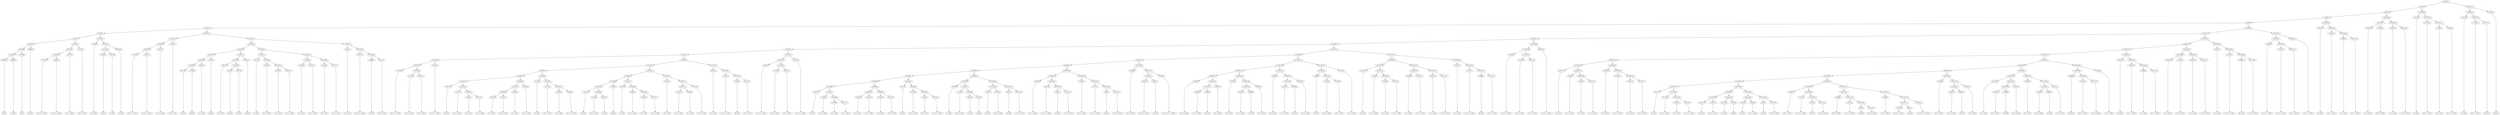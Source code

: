 digraph sample{
"L2388(0)"->"[G](0)"
"L3063(0)"->"[A  B](0)"
"L5130(10)"->"L2388(0)"
"L5130(10)"->"L3063(0)"
"L1796(0)"->"[C](0)"
"L5130(9)"->"L5130(10)"
"L5130(9)"->"L1796(0)"
"L3690(0)"->"[E  F](0)"
"L5130(8)"->"L5130(9)"
"L5130(8)"->"L3690(0)"
"L4778(0)"->"[C  D  E  F  G](0)"
"L4514(0)"->"[C  D  G  A  B](0)"
"L5130(13)"->"L4778(0)"
"L5130(13)"->"L4514(0)"
"L4227(0)"->"[F  G  A  B](0)"
"L5130(12)"->"L5130(13)"
"L5130(12)"->"L4227(0)"
"L1733(0)"->"[D  E  F  G](0)"
"L5130(11)"->"L5130(12)"
"L5130(11)"->"L1733(0)"
"L5130(7)"->"L5130(8)"
"L5130(7)"->"L5130(11)"
"L2544(0)"->"[C  E  G](0)"
"L3063(1)"->"[A  B](1)"
"L4372(0)"->"[C  E](0)"
"L5130(16)"->"L3063(1)"
"L5130(16)"->"L4372(0)"
"L3063(2)"->"[A  B](2)"
"L5130(15)"->"L5130(16)"
"L5130(15)"->"L3063(2)"
"L5130(14)"->"L2544(0)"
"L5130(14)"->"L5130(15)"
"L5130(6)"->"L5130(7)"
"L5130(6)"->"L5130(14)"
"L4778(1)"->"[C  D  E  F  G](1)"
"L4514(1)"->"[C  D  G  A  B](1)"
"L5130(20)"->"L4778(1)"
"L5130(20)"->"L4514(1)"
"L4227(1)"->"[F  G  A  B](1)"
"L5130(19)"->"L5130(20)"
"L5130(19)"->"L4227(1)"
"L1733(1)"->"[D  E  F  G](1)"
"L5130(18)"->"L5130(19)"
"L5130(18)"->"L1733(1)"
"L4372(1)"->"[C  E](1)"
"L2185(0)"->"[rest](0)"
"L5130(26)"->"L4372(1)"
"L5130(26)"->"L2185(0)"
"L4187(0)"->"[C  E  A](0)"
"L5130(25)"->"L5130(26)"
"L5130(25)"->"L4187(0)"
"L2185(1)"->"[rest](1)"
"L5130(24)"->"L5130(25)"
"L5130(24)"->"L2185(1)"
"L3397(0)"->"[C  D  F](0)"
"L2185(2)"->"[rest](2)"
"L2597(0)"->"[G  B](0)"
"L5130(29)"->"L2185(2)"
"L5130(29)"->"L2597(0)"
"L5130(28)"->"L3397(0)"
"L5130(28)"->"L5130(29)"
"L2185(3)"->"[rest](3)"
"L5130(27)"->"L5130(28)"
"L5130(27)"->"L2185(3)"
"L5130(23)"->"L5130(24)"
"L5130(23)"->"L5130(27)"
"L4372(2)"->"[C  E](2)"
"L1350(0)"->"[C  D  A  B](0)"
"L4356(0)"->"[C  F  A](0)"
"L4227(2)"->"[F  G  A  B](2)"
"L5130(33)"->"L4356(0)"
"L5130(33)"->"L4227(2)"
"L5130(32)"->"L1350(0)"
"L5130(32)"->"L5130(33)"
"L5130(31)"->"L4372(2)"
"L5130(31)"->"L5130(32)"
"L2544(1)"->"[C  E  G](1)"
"L2311(0)"->"[C  D  E  F](0)"
"L5130(35)"->"L2544(1)"
"L5130(35)"->"L2311(0)"
"L2544(2)"->"[C  E  G](2)"
"L2311(1)"->"[C  D  E  F](1)"
"L5130(36)"->"L2544(2)"
"L5130(36)"->"L2311(1)"
"L5130(34)"->"L5130(35)"
"L5130(34)"->"L5130(36)"
"L5130(30)"->"L5130(31)"
"L5130(30)"->"L5130(34)"
"L5130(22)"->"L5130(23)"
"L5130(22)"->"L5130(30)"
"L4187(1)"->"[C  E  A](1)"
"L3107(0)"->"[C  D  E  A  B](0)"
"L2996(0)"->"[D  F](0)"
"L2311(2)"->"[C  D  E  F](2)"
"L5130(39)"->"L2996(0)"
"L5130(39)"->"L2311(2)"
"L5130(38)"->"L3107(0)"
"L5130(38)"->"L5130(39)"
"L5130(37)"->"L4187(1)"
"L5130(37)"->"L5130(38)"
"L5130(21)"->"L5130(22)"
"L5130(21)"->"L5130(37)"
"L5130(17)"->"L5130(18)"
"L5130(17)"->"L5130(21)"
"L5130(5)"->"L5130(6)"
"L5130(5)"->"L5130(17)"
"L3144(0)"->"[C  D  E  G  B](0)"
"L1733(2)"->"[D  E  F  G](2)"
"L4227(3)"->"[F  G  A  B](3)"
"L5130(48)"->"L1733(2)"
"L5130(48)"->"L4227(3)"
"L5130(47)"->"L3144(0)"
"L5130(47)"->"L5130(48)"
"L4514(2)"->"[C  D  G  A  B](2)"
"L5130(46)"->"L5130(47)"
"L5130(46)"->"L4514(2)"
"L4372(3)"->"[C  E](3)"
"L1350(1)"->"[C  D  A  B](1)"
"L4356(1)"->"[C  F  A](1)"
"L4227(4)"->"[F  G  A  B](4)"
"L5130(55)"->"L4356(1)"
"L5130(55)"->"L4227(4)"
"L5130(54)"->"L1350(1)"
"L5130(54)"->"L5130(55)"
"L5130(53)"->"L4372(3)"
"L5130(53)"->"L5130(54)"
"L2544(3)"->"[C  E  G](3)"
"L2311(3)"->"[C  D  E  F](3)"
"L5130(58)"->"L2544(3)"
"L5130(58)"->"L2311(3)"
"L2544(4)"->"[C  E  G](4)"
"L5130(57)"->"L5130(58)"
"L5130(57)"->"L2544(4)"
"L2311(4)"->"[C  D  E  F](4)"
"L5130(56)"->"L5130(57)"
"L5130(56)"->"L2311(4)"
"L5130(52)"->"L5130(53)"
"L5130(52)"->"L5130(56)"
"L2172(0)"->"[F  A](0)"
"L1733(3)"->"[D  E  F  G](3)"
"L3109(0)"->"[D  F  G](0)"
"L3144(1)"->"[C  D  E  G  B](1)"
"L5130(61)"->"L3109(0)"
"L5130(61)"->"L3144(1)"
"L5130(60)"->"L1733(3)"
"L5130(60)"->"L5130(61)"
"L5130(59)"->"L2172(0)"
"L5130(59)"->"L5130(60)"
"L5130(51)"->"L5130(52)"
"L5130(51)"->"L5130(59)"
"L4372(4)"->"[C  E](4)"
"L1733(4)"->"[D  E  F  G](4)"
"L4372(5)"->"[C  E](5)"
"L5130(66)"->"L1733(4)"
"L5130(66)"->"L4372(5)"
"L5130(65)"->"L4372(4)"
"L5130(65)"->"L5130(66)"
"L2185(4)"->"[rest](4)"
"L5130(64)"->"L5130(65)"
"L5130(64)"->"L2185(4)"
"L4372(6)"->"[C  E](6)"
"L1350(2)"->"[C  D  A  B](2)"
"L4356(2)"->"[C  F  A](2)"
"L4227(5)"->"[F  G  A  B](5)"
"L5130(69)"->"L4356(2)"
"L5130(69)"->"L4227(5)"
"L5130(68)"->"L1350(2)"
"L5130(68)"->"L5130(69)"
"L5130(67)"->"L4372(6)"
"L5130(67)"->"L5130(68)"
"L5130(63)"->"L5130(64)"
"L5130(63)"->"L5130(67)"
"L2544(5)"->"[C  E  G](5)"
"L2311(5)"->"[C  D  E  F](5)"
"L2544(6)"->"[C  E  G](6)"
"L5130(72)"->"L2311(5)"
"L5130(72)"->"L2544(6)"
"L2311(6)"->"[C  D  E  F](6)"
"L5130(71)"->"L5130(72)"
"L5130(71)"->"L2311(6)"
"L5130(70)"->"L2544(5)"
"L5130(70)"->"L5130(71)"
"L5130(62)"->"L5130(63)"
"L5130(62)"->"L5130(70)"
"L5130(50)"->"L5130(51)"
"L5130(50)"->"L5130(62)"
"L4187(2)"->"[C  E  A](2)"
"L3107(1)"->"[C  D  E  A  B](1)"
"L2996(1)"->"[D  F](1)"
"L2311(7)"->"[C  D  E  F](7)"
"L5130(75)"->"L2996(1)"
"L5130(75)"->"L2311(7)"
"L5130(74)"->"L3107(1)"
"L5130(74)"->"L5130(75)"
"L5130(73)"->"L4187(2)"
"L5130(73)"->"L5130(74)"
"L5130(49)"->"L5130(50)"
"L5130(49)"->"L5130(73)"
"L5130(45)"->"L5130(46)"
"L5130(45)"->"L5130(49)"
"L3144(2)"->"[C  D  E  G  B](2)"
"L1733(5)"->"[D  E  F  G](5)"
"L4227(6)"->"[F  G  A  B](6)"
"L5130(78)"->"L1733(5)"
"L5130(78)"->"L4227(6)"
"L5130(77)"->"L3144(2)"
"L5130(77)"->"L5130(78)"
"L4514(3)"->"[C  D  G  A  B](3)"
"L5130(76)"->"L5130(77)"
"L5130(76)"->"L4514(3)"
"L5130(44)"->"L5130(45)"
"L5130(44)"->"L5130(76)"
"L4372(7)"->"[C  E](7)"
"L1350(3)"->"[C  D  A  B](3)"
"L4356(3)"->"[C  F  A](3)"
"L4227(7)"->"[F  G  A  B](7)"
"L5130(88)"->"L4356(3)"
"L5130(88)"->"L4227(7)"
"L5130(87)"->"L1350(3)"
"L5130(87)"->"L5130(88)"
"L5130(86)"->"L4372(7)"
"L5130(86)"->"L5130(87)"
"L2544(7)"->"[C  E  G](7)"
"L2311(8)"->"[C  D  E  F](8)"
"L5130(90)"->"L2544(7)"
"L5130(90)"->"L2311(8)"
"L2544(8)"->"[C  E  G](8)"
"L2311(9)"->"[C  D  E  F](9)"
"L5130(91)"->"L2544(8)"
"L5130(91)"->"L2311(9)"
"L5130(89)"->"L5130(90)"
"L5130(89)"->"L5130(91)"
"L5130(85)"->"L5130(86)"
"L5130(85)"->"L5130(89)"
"L2172(1)"->"[F  A](1)"
"L1733(6)"->"[D  E  F  G](6)"
"L3109(1)"->"[D  F  G](1)"
"L3144(3)"->"[C  D  E  G  B](3)"
"L5130(94)"->"L3109(1)"
"L5130(94)"->"L3144(3)"
"L5130(93)"->"L1733(6)"
"L5130(93)"->"L5130(94)"
"L5130(92)"->"L2172(1)"
"L5130(92)"->"L5130(93)"
"L5130(84)"->"L5130(85)"
"L5130(84)"->"L5130(92)"
"L4372(8)"->"[C  E](8)"
"L1733(7)"->"[D  E  F  G](7)"
"L4372(9)"->"[C  E](9)"
"L2185(5)"->"[rest](5)"
"L5130(98)"->"L4372(9)"
"L5130(98)"->"L2185(5)"
"L5130(97)"->"L1733(7)"
"L5130(97)"->"L5130(98)"
"L5130(96)"->"L4372(8)"
"L5130(96)"->"L5130(97)"
"L2597(1)"->"[G  B](1)"
"L1350(4)"->"[C  D  A  B](4)"
"L5130(100)"->"L2597(1)"
"L5130(100)"->"L1350(4)"
"L641(0)"->"[D  B](0)"
"L2311(10)"->"[C  D  E  F](10)"
"L5130(101)"->"L641(0)"
"L5130(101)"->"L2311(10)"
"L5130(99)"->"L5130(100)"
"L5130(99)"->"L5130(101)"
"L5130(95)"->"L5130(96)"
"L5130(95)"->"L5130(99)"
"L5130(83)"->"L5130(84)"
"L5130(83)"->"L5130(95)"
"L3269(0)"->"[D  F  G  B](0)"
"L3211(0)"->"[C  D  F  A  B](0)"
"L641(1)"->"[D  B](1)"
"L2311(11)"->"[C  D  E  F](11)"
"L5130(105)"->"L641(1)"
"L5130(105)"->"L2311(11)"
"L5130(104)"->"L3211(0)"
"L5130(104)"->"L5130(105)"
"L5130(103)"->"L3269(0)"
"L5130(103)"->"L5130(104)"
"L3269(1)"->"[D  F  G  B](1)"
"L3211(1)"->"[C  D  F  A  B](1)"
"L641(2)"->"[D  B](2)"
"L2311(12)"->"[C  D  E  F](12)"
"L5130(108)"->"L641(2)"
"L5130(108)"->"L2311(12)"
"L5130(107)"->"L3211(1)"
"L5130(107)"->"L5130(108)"
"L5130(106)"->"L3269(1)"
"L5130(106)"->"L5130(107)"
"L5130(102)"->"L5130(103)"
"L5130(102)"->"L5130(106)"
"L5130(82)"->"L5130(83)"
"L5130(82)"->"L5130(102)"
"L3269(2)"->"[D  F  G  B](2)"
"L3107(2)"->"[C  D  E  A  B](2)"
"L641(3)"->"[D  B](3)"
"L5130(111)"->"L3107(2)"
"L5130(111)"->"L641(3)"
"L4353(0)"->"[C  D  E  F  G  A  B](0)"
"L5130(110)"->"L5130(111)"
"L5130(110)"->"L4353(0)"
"L5130(109)"->"L3269(2)"
"L5130(109)"->"L5130(110)"
"L5130(81)"->"L5130(82)"
"L5130(81)"->"L5130(109)"
"L3269(3)"->"[D  F  G  B](3)"
"L2907(0)"->"[C  D  E  B](0)"
"L2996(2)"->"[D  F](2)"
"L5130(117)"->"L2907(0)"
"L5130(117)"->"L2996(2)"
"L2818(0)"->"[D  F  Gis](0)"
"L5130(116)"->"L5130(117)"
"L5130(116)"->"L2818(0)"
"L5130(115)"->"L3269(3)"
"L5130(115)"->"L5130(116)"
"L3109(2)"->"[D  F  G](2)"
"L2907(1)"->"[C  D  E  B](1)"
"L2996(3)"->"[D  F](3)"
"L5130(120)"->"L2907(1)"
"L5130(120)"->"L2996(3)"
"L2818(1)"->"[D  F  Gis](1)"
"L5130(119)"->"L5130(120)"
"L5130(119)"->"L2818(1)"
"L5130(118)"->"L3109(2)"
"L5130(118)"->"L5130(119)"
"L5130(114)"->"L5130(115)"
"L5130(114)"->"L5130(118)"
"L3109(3)"->"[D  F  G](3)"
"L2907(2)"->"[C  D  E  B](2)"
"L2996(4)"->"[D  F](4)"
"L5130(123)"->"L2907(2)"
"L5130(123)"->"L2996(4)"
"L2907(3)"->"[C  D  E  B](3)"
"L5130(122)"->"L5130(123)"
"L5130(122)"->"L2907(3)"
"L5130(121)"->"L3109(3)"
"L5130(121)"->"L5130(122)"
"L5130(113)"->"L5130(114)"
"L5130(113)"->"L5130(121)"
"L2996(5)"->"[D  F](5)"
"L1733(8)"->"[D  E  F  G](8)"
"L4227(8)"->"[F  G  A  B](8)"
"L5130(126)"->"L1733(8)"
"L5130(126)"->"L4227(8)"
"L5130(125)"->"L2996(5)"
"L5130(125)"->"L5130(126)"
"L1350(5)"->"[C  D  A  B](5)"
"L5130(124)"->"L5130(125)"
"L5130(124)"->"L1350(5)"
"L5130(112)"->"L5130(113)"
"L5130(112)"->"L5130(124)"
"L5130(80)"->"L5130(81)"
"L5130(80)"->"L5130(112)"
"L4372(10)"->"[C  E](10)"
"L1350(6)"->"[C  D  A  B](6)"
"L4356(4)"->"[C  F  A](4)"
"L4227(9)"->"[F  G  A  B](9)"
"L5130(131)"->"L4356(4)"
"L5130(131)"->"L4227(9)"
"L5130(130)"->"L1350(6)"
"L5130(130)"->"L5130(131)"
"L5130(129)"->"L4372(10)"
"L5130(129)"->"L5130(130)"
"L2544(9)"->"[C  E  G](9)"
"L2311(13)"->"[C  D  E  F](13)"
"L5130(133)"->"L2544(9)"
"L5130(133)"->"L2311(13)"
"L2544(10)"->"[C  E  G](10)"
"L2311(14)"->"[C  D  E  F](14)"
"L5130(134)"->"L2544(10)"
"L5130(134)"->"L2311(14)"
"L5130(132)"->"L5130(133)"
"L5130(132)"->"L5130(134)"
"L5130(128)"->"L5130(129)"
"L5130(128)"->"L5130(132)"
"L4187(3)"->"[C  E  A](3)"
"L3107(3)"->"[C  D  E  A  B](3)"
"L2996(6)"->"[D  F](6)"
"L2311(15)"->"[C  D  E  F](15)"
"L5130(137)"->"L2996(6)"
"L5130(137)"->"L2311(15)"
"L5130(136)"->"L3107(3)"
"L5130(136)"->"L5130(137)"
"L5130(135)"->"L4187(3)"
"L5130(135)"->"L5130(136)"
"L5130(127)"->"L5130(128)"
"L5130(127)"->"L5130(135)"
"L5130(79)"->"L5130(80)"
"L5130(79)"->"L5130(127)"
"L5130(43)"->"L5130(44)"
"L5130(43)"->"L5130(79)"
"L3144(4)"->"[C  D  E  G  B](4)"
"L1733(9)"->"[D  E  F  G](9)"
"L4227(10)"->"[F  G  A  B](10)"
"L5130(140)"->"L1733(9)"
"L5130(140)"->"L4227(10)"
"L5130(139)"->"L3144(4)"
"L5130(139)"->"L5130(140)"
"L4514(4)"->"[C  D  G  A  B](4)"
"L5130(138)"->"L5130(139)"
"L5130(138)"->"L4514(4)"
"L5130(42)"->"L5130(43)"
"L5130(42)"->"L5130(138)"
"L4372(11)"->"[C  E](11)"
"L1350(7)"->"[C  D  A  B](7)"
"L4356(5)"->"[C  F  A](5)"
"L4227(11)"->"[F  G  A  B](11)"
"L5130(148)"->"L4356(5)"
"L5130(148)"->"L4227(11)"
"L5130(147)"->"L1350(7)"
"L5130(147)"->"L5130(148)"
"L5130(146)"->"L4372(11)"
"L5130(146)"->"L5130(147)"
"L2544(11)"->"[C  E  G](11)"
"L2311(16)"->"[C  D  E  F](16)"
"L2544(12)"->"[C  E  G](12)"
"L2311(17)"->"[C  D  E  F](17)"
"L5130(151)"->"L2544(12)"
"L5130(151)"->"L2311(17)"
"L5130(150)"->"L2311(16)"
"L5130(150)"->"L5130(151)"
"L5130(149)"->"L2544(11)"
"L5130(149)"->"L5130(150)"
"L5130(145)"->"L5130(146)"
"L5130(145)"->"L5130(149)"
"L2172(2)"->"[F  A](2)"
"L1733(10)"->"[D  E  F  G](10)"
"L3109(4)"->"[D  F  G](4)"
"L3144(5)"->"[C  D  E  G  B](5)"
"L5130(159)"->"L3109(4)"
"L5130(159)"->"L3144(5)"
"L5130(158)"->"L1733(10)"
"L5130(158)"->"L5130(159)"
"L5130(157)"->"L2172(2)"
"L5130(157)"->"L5130(158)"
"L4372(12)"->"[C  E](12)"
"L1733(11)"->"[D  E  F  G](11)"
"L5130(162)"->"L4372(12)"
"L5130(162)"->"L1733(11)"
"L4372(13)"->"[C  E](13)"
"L2185(6)"->"[rest](6)"
"L5130(163)"->"L4372(13)"
"L5130(163)"->"L2185(6)"
"L5130(161)"->"L5130(162)"
"L5130(161)"->"L5130(163)"
"L2597(2)"->"[G  B](2)"
"L1350(8)"->"[C  D  A  B](8)"
"L5130(165)"->"L2597(2)"
"L5130(165)"->"L1350(8)"
"L641(4)"->"[D  B](4)"
"L2311(18)"->"[C  D  E  F](18)"
"L5130(166)"->"L641(4)"
"L5130(166)"->"L2311(18)"
"L5130(164)"->"L5130(165)"
"L5130(164)"->"L5130(166)"
"L5130(160)"->"L5130(161)"
"L5130(160)"->"L5130(164)"
"L5130(156)"->"L5130(157)"
"L5130(156)"->"L5130(160)"
"L3269(4)"->"[D  F  G  B](4)"
"L3211(2)"->"[C  D  F  A  B](2)"
"L641(5)"->"[D  B](5)"
"L2311(19)"->"[C  D  E  F](19)"
"L5130(170)"->"L641(5)"
"L5130(170)"->"L2311(19)"
"L5130(169)"->"L3211(2)"
"L5130(169)"->"L5130(170)"
"L5130(168)"->"L3269(4)"
"L5130(168)"->"L5130(169)"
"L3269(5)"->"[D  F  G  B](5)"
"L3211(3)"->"[C  D  F  A  B](3)"
"L641(6)"->"[D  B](6)"
"L2311(20)"->"[C  D  E  F](20)"
"L5130(174)"->"L641(6)"
"L5130(174)"->"L2311(20)"
"L5130(173)"->"L3211(3)"
"L5130(173)"->"L5130(174)"
"L5130(172)"->"L3269(5)"
"L5130(172)"->"L5130(173)"
"L3269(6)"->"[D  F  G  B](6)"
"L3107(4)"->"[C  D  E  A  B](4)"
"L641(7)"->"[D  B](7)"
"L5130(177)"->"L3107(4)"
"L5130(177)"->"L641(7)"
"L4353(1)"->"[C  D  E  F  G  A  B](1)"
"L5130(176)"->"L5130(177)"
"L5130(176)"->"L4353(1)"
"L5130(175)"->"L3269(6)"
"L5130(175)"->"L5130(176)"
"L5130(171)"->"L5130(172)"
"L5130(171)"->"L5130(175)"
"L5130(167)"->"L5130(168)"
"L5130(167)"->"L5130(171)"
"L5130(155)"->"L5130(156)"
"L5130(155)"->"L5130(167)"
"L3269(7)"->"[D  F  G  B](7)"
"L2907(4)"->"[C  D  E  B](4)"
"L2996(7)"->"[D  F](7)"
"L5130(180)"->"L2907(4)"
"L5130(180)"->"L2996(7)"
"L2818(2)"->"[D  F  Gis](2)"
"L5130(179)"->"L5130(180)"
"L5130(179)"->"L2818(2)"
"L5130(178)"->"L3269(7)"
"L5130(178)"->"L5130(179)"
"L5130(154)"->"L5130(155)"
"L5130(154)"->"L5130(178)"
"L3109(5)"->"[D  F  G](5)"
"L2907(5)"->"[C  D  E  B](5)"
"L2996(8)"->"[D  F](8)"
"L5130(184)"->"L2907(5)"
"L5130(184)"->"L2996(8)"
"L2818(3)"->"[D  F  Gis](3)"
"L5130(183)"->"L5130(184)"
"L5130(183)"->"L2818(3)"
"L5130(182)"->"L3109(5)"
"L5130(182)"->"L5130(183)"
"L3109(6)"->"[D  F  G](6)"
"L2907(6)"->"[C  D  E  B](6)"
"L2996(9)"->"[D  F](9)"
"L5130(187)"->"L2907(6)"
"L5130(187)"->"L2996(9)"
"L2907(7)"->"[C  D  E  B](7)"
"L5130(186)"->"L5130(187)"
"L5130(186)"->"L2907(7)"
"L5130(185)"->"L3109(6)"
"L5130(185)"->"L5130(186)"
"L5130(181)"->"L5130(182)"
"L5130(181)"->"L5130(185)"
"L5130(153)"->"L5130(154)"
"L5130(153)"->"L5130(181)"
"L2996(10)"->"[D  F](10)"
"L1733(12)"->"[D  E  F  G](12)"
"L4227(12)"->"[F  G  A  B](12)"
"L5130(190)"->"L1733(12)"
"L5130(190)"->"L4227(12)"
"L5130(189)"->"L2996(10)"
"L5130(189)"->"L5130(190)"
"L1350(9)"->"[C  D  A  B](9)"
"L5130(188)"->"L5130(189)"
"L5130(188)"->"L1350(9)"
"L5130(152)"->"L5130(153)"
"L5130(152)"->"L5130(188)"
"L5130(144)"->"L5130(145)"
"L5130(144)"->"L5130(152)"
"L4372(14)"->"[C  E](14)"
"L1350(10)"->"[C  D  A  B](10)"
"L4356(6)"->"[C  F  A](6)"
"L4227(13)"->"[F  G  A  B](13)"
"L5130(193)"->"L4356(6)"
"L5130(193)"->"L4227(13)"
"L5130(192)"->"L1350(10)"
"L5130(192)"->"L5130(193)"
"L5130(191)"->"L4372(14)"
"L5130(191)"->"L5130(192)"
"L5130(143)"->"L5130(144)"
"L5130(143)"->"L5130(191)"
"L2544(13)"->"[C  E  G](13)"
"L2311(21)"->"[C  D  E  F](21)"
"L5130(195)"->"L2544(13)"
"L5130(195)"->"L2311(21)"
"L2544(14)"->"[C  E  G](14)"
"L2311(22)"->"[C  D  E  F](22)"
"L5130(196)"->"L2544(14)"
"L5130(196)"->"L2311(22)"
"L5130(194)"->"L5130(195)"
"L5130(194)"->"L5130(196)"
"L5130(142)"->"L5130(143)"
"L5130(142)"->"L5130(194)"
"L4187(4)"->"[C  E  A](4)"
"L3107(5)"->"[C  D  E  A  B](5)"
"L2996(11)"->"[D  F](11)"
"L2311(23)"->"[C  D  E  F](23)"
"L5130(199)"->"L2996(11)"
"L5130(199)"->"L2311(23)"
"L5130(198)"->"L3107(5)"
"L5130(198)"->"L5130(199)"
"L5130(197)"->"L4187(4)"
"L5130(197)"->"L5130(198)"
"L5130(141)"->"L5130(142)"
"L5130(141)"->"L5130(197)"
"L5130(41)"->"L5130(42)"
"L5130(41)"->"L5130(141)"
"L3144(6)"->"[C  D  E  G  B](6)"
"L1733(13)"->"[D  E  F  G](13)"
"L4227(14)"->"[F  G  A  B](14)"
"L5130(202)"->"L1733(13)"
"L5130(202)"->"L4227(14)"
"L5130(201)"->"L3144(6)"
"L5130(201)"->"L5130(202)"
"L4514(5)"->"[C  D  G  A  B](5)"
"L5130(200)"->"L5130(201)"
"L5130(200)"->"L4514(5)"
"L5130(40)"->"L5130(41)"
"L5130(40)"->"L5130(200)"
"L5130(4)"->"L5130(5)"
"L5130(4)"->"L5130(40)"
"L4372(15)"->"[C  E](15)"
"L1350(11)"->"[C  D  A  B](11)"
"L4356(7)"->"[C  F  A](7)"
"L4227(15)"->"[F  G  A  B](15)"
"L5130(205)"->"L4356(7)"
"L5130(205)"->"L4227(15)"
"L5130(204)"->"L1350(11)"
"L5130(204)"->"L5130(205)"
"L5130(203)"->"L4372(15)"
"L5130(203)"->"L5130(204)"
"L5130(3)"->"L5130(4)"
"L5130(3)"->"L5130(203)"
"L2544(15)"->"[C  E  G](15)"
"L2311(24)"->"[C  D  E  F](24)"
"L5130(207)"->"L2544(15)"
"L5130(207)"->"L2311(24)"
"L2544(16)"->"[C  E  G](16)"
"L2311(25)"->"[C  D  E  F](25)"
"L5130(208)"->"L2544(16)"
"L5130(208)"->"L2311(25)"
"L5130(206)"->"L5130(207)"
"L5130(206)"->"L5130(208)"
"L5130(2)"->"L5130(3)"
"L5130(2)"->"L5130(206)"
"L2172(3)"->"[F  A](3)"
"L1733(14)"->"[D  E  F  G](14)"
"L3109(7)"->"[D  F  G](7)"
"L3144(7)"->"[C  D  E  G  B](7)"
"L5130(211)"->"L3109(7)"
"L5130(211)"->"L3144(7)"
"L5130(210)"->"L1733(14)"
"L5130(210)"->"L5130(211)"
"L5130(209)"->"L2172(3)"
"L5130(209)"->"L5130(210)"
"L5130(1)"->"L5130(2)"
"L5130(1)"->"L5130(209)"
"L4372(16)"->"[C  E](16)"
"L1733(15)"->"[D  E  F  G](15)"
"L4372(17)"->"[C  E](17)"
"L5130(214)"->"L1733(15)"
"L5130(214)"->"L4372(17)"
"L5130(213)"->"L4372(16)"
"L5130(213)"->"L5130(214)"
"L2185(7)"->"[rest](7)"
"L5130(212)"->"L5130(213)"
"L5130(212)"->"L2185(7)"
"L5130(0)"->"L5130(1)"
"L5130(0)"->"L5130(212)"
{rank = min; "L5130(0)"}
{rank = same; "L5130(1)"; "L5130(212)";}
{rank = same; "L5130(2)"; "L5130(209)"; "L5130(213)"; "L2185(7)";}
{rank = same; "L5130(3)"; "L5130(206)"; "L2172(3)"; "L5130(210)"; "L4372(16)"; "L5130(214)";}
{rank = same; "L5130(4)"; "L5130(203)"; "L5130(207)"; "L5130(208)"; "L1733(14)"; "L5130(211)"; "L1733(15)"; "L4372(17)";}
{rank = same; "L5130(5)"; "L5130(40)"; "L4372(15)"; "L5130(204)"; "L2544(15)"; "L2311(24)"; "L2544(16)"; "L2311(25)"; "L3109(7)"; "L3144(7)";}
{rank = same; "L5130(6)"; "L5130(17)"; "L5130(41)"; "L5130(200)"; "L1350(11)"; "L5130(205)";}
{rank = same; "L5130(7)"; "L5130(14)"; "L5130(18)"; "L5130(21)"; "L5130(42)"; "L5130(141)"; "L5130(201)"; "L4514(5)"; "L4356(7)"; "L4227(15)";}
{rank = same; "L5130(8)"; "L5130(11)"; "L2544(0)"; "L5130(15)"; "L5130(19)"; "L1733(1)"; "L5130(22)"; "L5130(37)"; "L5130(43)"; "L5130(138)"; "L5130(142)"; "L5130(197)"; "L3144(6)"; "L5130(202)";}
{rank = same; "L5130(9)"; "L3690(0)"; "L5130(12)"; "L1733(0)"; "L5130(16)"; "L3063(2)"; "L5130(20)"; "L4227(1)"; "L5130(23)"; "L5130(30)"; "L4187(1)"; "L5130(38)"; "L5130(44)"; "L5130(79)"; "L5130(139)"; "L4514(4)"; "L5130(143)"; "L5130(194)"; "L4187(4)"; "L5130(198)"; "L1733(13)"; "L4227(14)";}
{rank = same; "L5130(10)"; "L1796(0)"; "L5130(13)"; "L4227(0)"; "L3063(1)"; "L4372(0)"; "L4778(1)"; "L4514(1)"; "L5130(24)"; "L5130(27)"; "L5130(31)"; "L5130(34)"; "L3107(0)"; "L5130(39)"; "L5130(45)"; "L5130(76)"; "L5130(80)"; "L5130(127)"; "L3144(4)"; "L5130(140)"; "L5130(144)"; "L5130(191)"; "L5130(195)"; "L5130(196)"; "L3107(5)"; "L5130(199)";}
{rank = same; "L2388(0)"; "L3063(0)"; "L4778(0)"; "L4514(0)"; "L5130(25)"; "L2185(1)"; "L5130(28)"; "L2185(3)"; "L4372(2)"; "L5130(32)"; "L5130(35)"; "L5130(36)"; "L2996(0)"; "L2311(2)"; "L5130(46)"; "L5130(49)"; "L5130(77)"; "L4514(3)"; "L5130(81)"; "L5130(112)"; "L5130(128)"; "L5130(135)"; "L1733(9)"; "L4227(10)"; "L5130(145)"; "L5130(152)"; "L4372(14)"; "L5130(192)"; "L2544(13)"; "L2311(21)"; "L2544(14)"; "L2311(22)"; "L2996(11)"; "L2311(23)";}
{rank = same; "L5130(26)"; "L4187(0)"; "L3397(0)"; "L5130(29)"; "L1350(0)"; "L5130(33)"; "L2544(1)"; "L2311(0)"; "L2544(2)"; "L2311(1)"; "L5130(47)"; "L4514(2)"; "L5130(50)"; "L5130(73)"; "L3144(2)"; "L5130(78)"; "L5130(82)"; "L5130(109)"; "L5130(113)"; "L5130(124)"; "L5130(129)"; "L5130(132)"; "L4187(3)"; "L5130(136)"; "L5130(146)"; "L5130(149)"; "L5130(153)"; "L5130(188)"; "L1350(10)"; "L5130(193)";}
{rank = same; "L4372(1)"; "L2185(0)"; "L2185(2)"; "L2597(0)"; "L4356(0)"; "L4227(2)"; "L3144(0)"; "L5130(48)"; "L5130(51)"; "L5130(62)"; "L4187(2)"; "L5130(74)"; "L1733(5)"; "L4227(6)"; "L5130(83)"; "L5130(102)"; "L3269(2)"; "L5130(110)"; "L5130(114)"; "L5130(121)"; "L5130(125)"; "L1350(5)"; "L4372(10)"; "L5130(130)"; "L5130(133)"; "L5130(134)"; "L3107(3)"; "L5130(137)"; "L4372(11)"; "L5130(147)"; "L2544(11)"; "L5130(150)"; "L5130(154)"; "L5130(181)"; "L5130(189)"; "L1350(9)"; "L4356(6)"; "L4227(13)";}
{rank = same; "L1733(2)"; "L4227(3)"; "L5130(52)"; "L5130(59)"; "L5130(63)"; "L5130(70)"; "L3107(1)"; "L5130(75)"; "L5130(84)"; "L5130(95)"; "L5130(103)"; "L5130(106)"; "L5130(111)"; "L4353(0)"; "L5130(115)"; "L5130(118)"; "L3109(3)"; "L5130(122)"; "L2996(5)"; "L5130(126)"; "L1350(6)"; "L5130(131)"; "L2544(9)"; "L2311(13)"; "L2544(10)"; "L2311(14)"; "L2996(6)"; "L2311(15)"; "L1350(7)"; "L5130(148)"; "L2311(16)"; "L5130(151)"; "L5130(155)"; "L5130(178)"; "L5130(182)"; "L5130(185)"; "L2996(10)"; "L5130(190)";}
{rank = same; "L5130(53)"; "L5130(56)"; "L2172(0)"; "L5130(60)"; "L5130(64)"; "L5130(67)"; "L2544(5)"; "L5130(71)"; "L2996(1)"; "L2311(7)"; "L5130(85)"; "L5130(92)"; "L5130(96)"; "L5130(99)"; "L3269(0)"; "L5130(104)"; "L3269(1)"; "L5130(107)"; "L3107(2)"; "L641(3)"; "L3269(3)"; "L5130(116)"; "L3109(2)"; "L5130(119)"; "L5130(123)"; "L2907(3)"; "L1733(8)"; "L4227(8)"; "L4356(4)"; "L4227(9)"; "L4356(5)"; "L4227(11)"; "L2544(12)"; "L2311(17)"; "L5130(156)"; "L5130(167)"; "L3269(7)"; "L5130(179)"; "L3109(5)"; "L5130(183)"; "L3109(6)"; "L5130(186)"; "L1733(12)"; "L4227(12)";}
{rank = same; "L4372(3)"; "L5130(54)"; "L5130(57)"; "L2311(4)"; "L1733(3)"; "L5130(61)"; "L5130(65)"; "L2185(4)"; "L4372(6)"; "L5130(68)"; "L5130(72)"; "L2311(6)"; "L5130(86)"; "L5130(89)"; "L2172(1)"; "L5130(93)"; "L4372(8)"; "L5130(97)"; "L5130(100)"; "L5130(101)"; "L3211(0)"; "L5130(105)"; "L3211(1)"; "L5130(108)"; "L5130(117)"; "L2818(0)"; "L5130(120)"; "L2818(1)"; "L2907(2)"; "L2996(4)"; "L5130(157)"; "L5130(160)"; "L5130(168)"; "L5130(171)"; "L5130(180)"; "L2818(2)"; "L5130(184)"; "L2818(3)"; "L5130(187)"; "L2907(7)";}
{rank = same; "L1350(1)"; "L5130(55)"; "L5130(58)"; "L2544(4)"; "L3109(0)"; "L3144(1)"; "L4372(4)"; "L5130(66)"; "L1350(2)"; "L5130(69)"; "L2311(5)"; "L2544(6)"; "L4372(7)"; "L5130(87)"; "L5130(90)"; "L5130(91)"; "L1733(6)"; "L5130(94)"; "L1733(7)"; "L5130(98)"; "L2597(1)"; "L1350(4)"; "L641(0)"; "L2311(10)"; "L641(1)"; "L2311(11)"; "L641(2)"; "L2311(12)"; "L2907(0)"; "L2996(2)"; "L2907(1)"; "L2996(3)"; "L2172(2)"; "L5130(158)"; "L5130(161)"; "L5130(164)"; "L3269(4)"; "L5130(169)"; "L5130(172)"; "L5130(175)"; "L2907(4)"; "L2996(7)"; "L2907(5)"; "L2996(8)"; "L2907(6)"; "L2996(9)";}
{rank = same; "L4356(1)"; "L4227(4)"; "L2544(3)"; "L2311(3)"; "L1733(4)"; "L4372(5)"; "L4356(2)"; "L4227(5)"; "L1350(3)"; "L5130(88)"; "L2544(7)"; "L2311(8)"; "L2544(8)"; "L2311(9)"; "L3109(1)"; "L3144(3)"; "L4372(9)"; "L2185(5)"; "L1733(10)"; "L5130(159)"; "L5130(162)"; "L5130(163)"; "L5130(165)"; "L5130(166)"; "L3211(2)"; "L5130(170)"; "L3269(5)"; "L5130(173)"; "L3269(6)"; "L5130(176)";}
{rank = same; "L4356(3)"; "L4227(7)"; "L3109(4)"; "L3144(5)"; "L4372(12)"; "L1733(11)"; "L4372(13)"; "L2185(6)"; "L2597(2)"; "L1350(8)"; "L641(4)"; "L2311(18)"; "L641(5)"; "L2311(19)"; "L3211(3)"; "L5130(174)"; "L5130(177)"; "L4353(1)";}
{rank = same; "L641(6)"; "L2311(20)"; "L3107(4)"; "L641(7)";}
{rank = max; "[A  B](0)"; "[A  B](1)"; "[A  B](2)"; "[C  D  A  B](0)"; "[C  D  A  B](1)"; "[C  D  A  B](10)"; "[C  D  A  B](11)"; "[C  D  A  B](2)"; "[C  D  A  B](3)"; "[C  D  A  B](4)"; "[C  D  A  B](5)"; "[C  D  A  B](6)"; "[C  D  A  B](7)"; "[C  D  A  B](8)"; "[C  D  A  B](9)"; "[C  D  E  A  B](0)"; "[C  D  E  A  B](1)"; "[C  D  E  A  B](2)"; "[C  D  E  A  B](3)"; "[C  D  E  A  B](4)"; "[C  D  E  A  B](5)"; "[C  D  E  B](0)"; "[C  D  E  B](1)"; "[C  D  E  B](2)"; "[C  D  E  B](3)"; "[C  D  E  B](4)"; "[C  D  E  B](5)"; "[C  D  E  B](6)"; "[C  D  E  B](7)"; "[C  D  E  F  G  A  B](0)"; "[C  D  E  F  G  A  B](1)"; "[C  D  E  F  G](0)"; "[C  D  E  F  G](1)"; "[C  D  E  F](0)"; "[C  D  E  F](1)"; "[C  D  E  F](10)"; "[C  D  E  F](11)"; "[C  D  E  F](12)"; "[C  D  E  F](13)"; "[C  D  E  F](14)"; "[C  D  E  F](15)"; "[C  D  E  F](16)"; "[C  D  E  F](17)"; "[C  D  E  F](18)"; "[C  D  E  F](19)"; "[C  D  E  F](2)"; "[C  D  E  F](20)"; "[C  D  E  F](21)"; "[C  D  E  F](22)"; "[C  D  E  F](23)"; "[C  D  E  F](24)"; "[C  D  E  F](25)"; "[C  D  E  F](3)"; "[C  D  E  F](4)"; "[C  D  E  F](5)"; "[C  D  E  F](6)"; "[C  D  E  F](7)"; "[C  D  E  F](8)"; "[C  D  E  F](9)"; "[C  D  E  G  B](0)"; "[C  D  E  G  B](1)"; "[C  D  E  G  B](2)"; "[C  D  E  G  B](3)"; "[C  D  E  G  B](4)"; "[C  D  E  G  B](5)"; "[C  D  E  G  B](6)"; "[C  D  E  G  B](7)"; "[C  D  F  A  B](0)"; "[C  D  F  A  B](1)"; "[C  D  F  A  B](2)"; "[C  D  F  A  B](3)"; "[C  D  F](0)"; "[C  D  G  A  B](0)"; "[C  D  G  A  B](1)"; "[C  D  G  A  B](2)"; "[C  D  G  A  B](3)"; "[C  D  G  A  B](4)"; "[C  D  G  A  B](5)"; "[C  E  A](0)"; "[C  E  A](1)"; "[C  E  A](2)"; "[C  E  A](3)"; "[C  E  A](4)"; "[C  E  G](0)"; "[C  E  G](1)"; "[C  E  G](10)"; "[C  E  G](11)"; "[C  E  G](12)"; "[C  E  G](13)"; "[C  E  G](14)"; "[C  E  G](15)"; "[C  E  G](16)"; "[C  E  G](2)"; "[C  E  G](3)"; "[C  E  G](4)"; "[C  E  G](5)"; "[C  E  G](6)"; "[C  E  G](7)"; "[C  E  G](8)"; "[C  E  G](9)"; "[C  E](0)"; "[C  E](1)"; "[C  E](10)"; "[C  E](11)"; "[C  E](12)"; "[C  E](13)"; "[C  E](14)"; "[C  E](15)"; "[C  E](16)"; "[C  E](17)"; "[C  E](2)"; "[C  E](3)"; "[C  E](4)"; "[C  E](5)"; "[C  E](6)"; "[C  E](7)"; "[C  E](8)"; "[C  E](9)"; "[C  F  A](0)"; "[C  F  A](1)"; "[C  F  A](2)"; "[C  F  A](3)"; "[C  F  A](4)"; "[C  F  A](5)"; "[C  F  A](6)"; "[C  F  A](7)"; "[C](0)"; "[D  B](0)"; "[D  B](1)"; "[D  B](2)"; "[D  B](3)"; "[D  B](4)"; "[D  B](5)"; "[D  B](6)"; "[D  B](7)"; "[D  E  F  G](0)"; "[D  E  F  G](1)"; "[D  E  F  G](10)"; "[D  E  F  G](11)"; "[D  E  F  G](12)"; "[D  E  F  G](13)"; "[D  E  F  G](14)"; "[D  E  F  G](15)"; "[D  E  F  G](2)"; "[D  E  F  G](3)"; "[D  E  F  G](4)"; "[D  E  F  G](5)"; "[D  E  F  G](6)"; "[D  E  F  G](7)"; "[D  E  F  G](8)"; "[D  E  F  G](9)"; "[D  F  G  B](0)"; "[D  F  G  B](1)"; "[D  F  G  B](2)"; "[D  F  G  B](3)"; "[D  F  G  B](4)"; "[D  F  G  B](5)"; "[D  F  G  B](6)"; "[D  F  G  B](7)"; "[D  F  G](0)"; "[D  F  G](1)"; "[D  F  G](2)"; "[D  F  G](3)"; "[D  F  G](4)"; "[D  F  G](5)"; "[D  F  G](6)"; "[D  F  G](7)"; "[D  F  Gis](0)"; "[D  F  Gis](1)"; "[D  F  Gis](2)"; "[D  F  Gis](3)"; "[D  F](0)"; "[D  F](1)"; "[D  F](10)"; "[D  F](11)"; "[D  F](2)"; "[D  F](3)"; "[D  F](4)"; "[D  F](5)"; "[D  F](6)"; "[D  F](7)"; "[D  F](8)"; "[D  F](9)"; "[E  F](0)"; "[F  A](0)"; "[F  A](1)"; "[F  A](2)"; "[F  A](3)"; "[F  G  A  B](0)"; "[F  G  A  B](1)"; "[F  G  A  B](10)"; "[F  G  A  B](11)"; "[F  G  A  B](12)"; "[F  G  A  B](13)"; "[F  G  A  B](14)"; "[F  G  A  B](15)"; "[F  G  A  B](2)"; "[F  G  A  B](3)"; "[F  G  A  B](4)"; "[F  G  A  B](5)"; "[F  G  A  B](6)"; "[F  G  A  B](7)"; "[F  G  A  B](8)"; "[F  G  A  B](9)"; "[G  B](0)"; "[G  B](1)"; "[G  B](2)"; "[G](0)"; "[rest](0)"; "[rest](1)"; "[rest](2)"; "[rest](3)"; "[rest](4)"; "[rest](5)"; "[rest](6)"; "[rest](7)";}
}